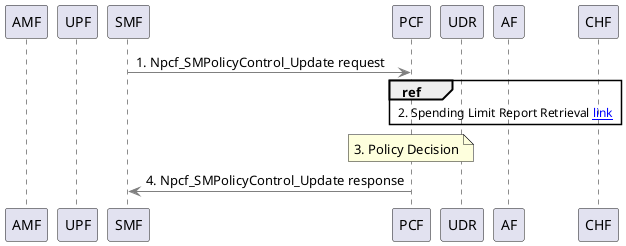 @startuml SMF initiated SM Policy Association Modification

' Used by:
'   TS23502_UE_Triggered_Service_Request.puml
'   TS23502_UERequested_PDU_Session_Establishment_NonRoaming_And_Roaming_With_Local_Breakout.puml

' Uses:
'   TS23502_Initial_Spending_Limit_Report_Retrieval.puml

!$DEFAULT_COLOR = "#gray"

participant AMF as AMF
participant UPF as UPF
participant SMF as SMF
participant PCF as PCF
participant UDR as UDR
participant AF as AF
participant CHF as CHF

' Assign default colors to the Operations is they are not assigned in the vars file
!$Npcf_SMPolicyControl_Update ?= $DEFAULT_COLOR

SMF -[$Npcf_SMPolicyControl_Update]> PCF : 1. Npcf_SMPolicyControl_Update request

ref over PCF,UDR,AF,CHF
    2. Spending Limit Report Retrieval [[file://TS23502_Initial_Spending_Limit_Report_Retrieval.puml link]]
end ref

note over PCF
    3. Policy Decision
end note

SMF <[$Npcf_SMPolicyControl_Update]- PCF : 4. Npcf_SMPolicyControl_Update response

@enduml